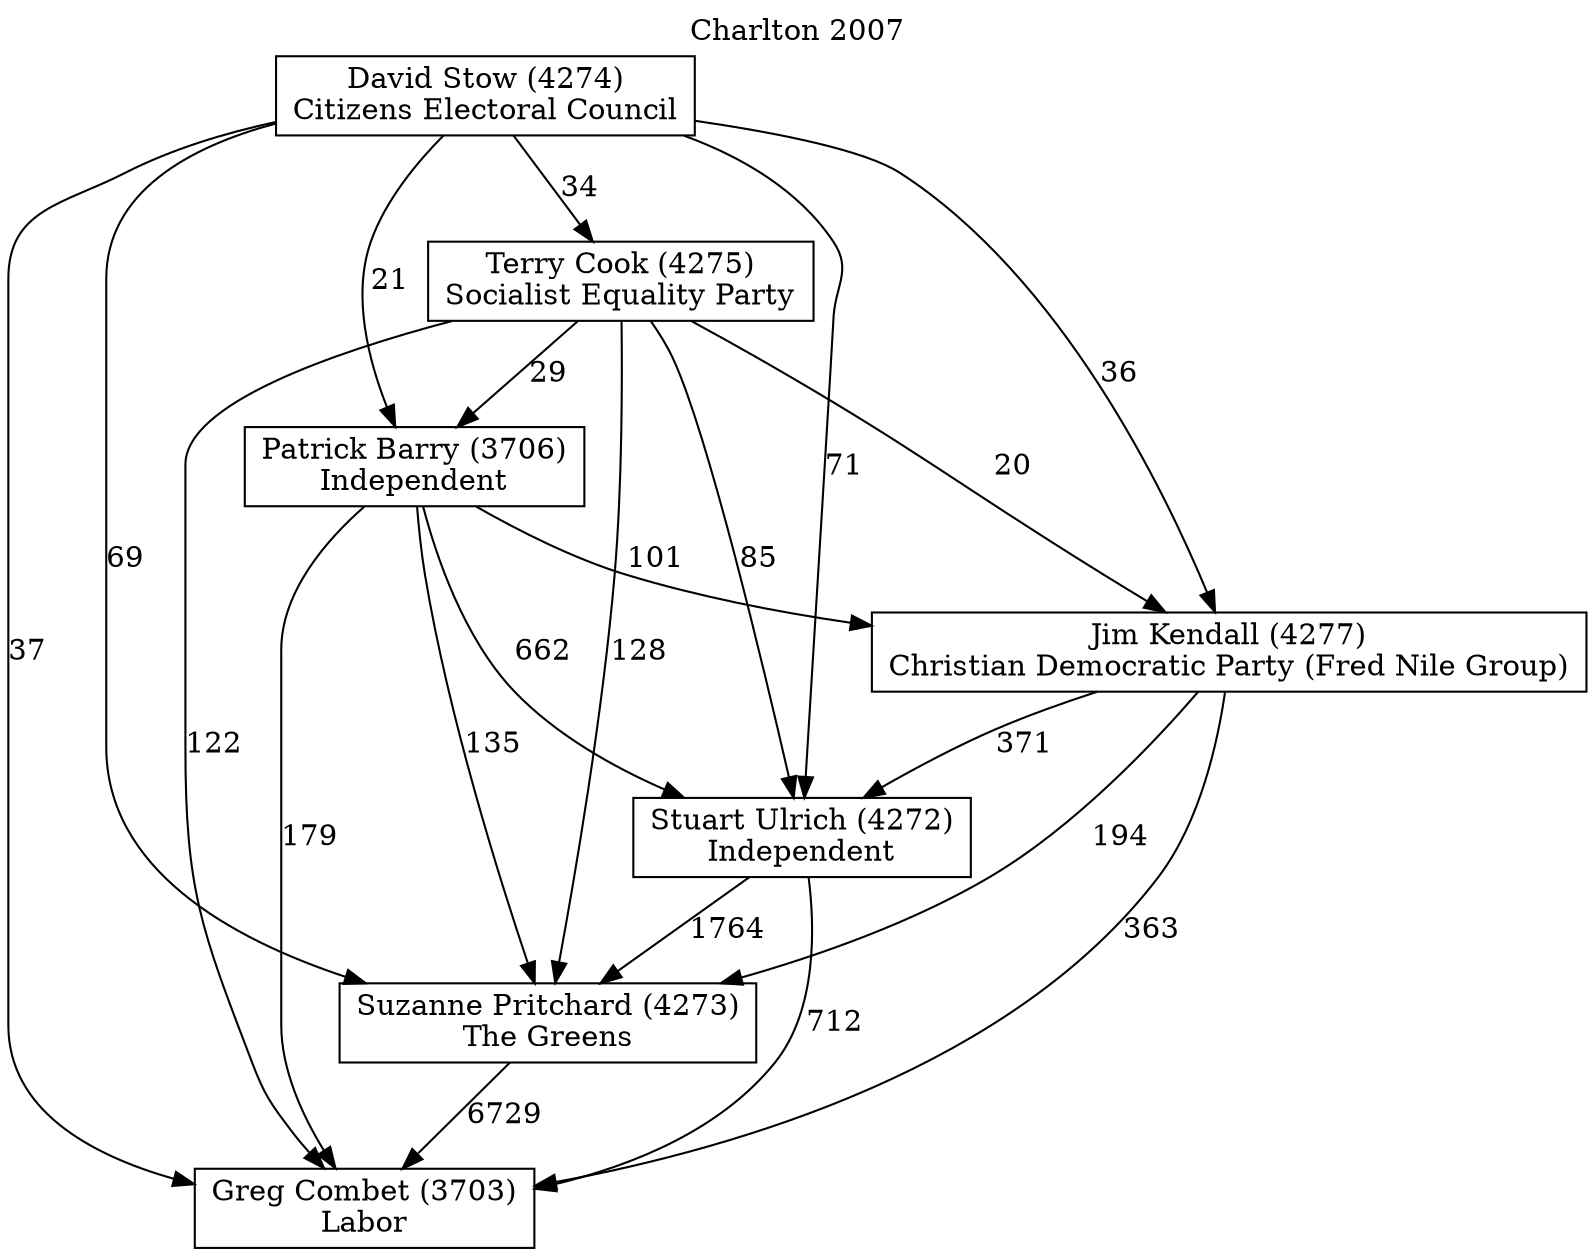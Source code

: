 // House preference flow
digraph "Greg Combet (3703)_Charlton_2007" {
	graph [label="Charlton 2007" labelloc=t mclimit=10]
	node [shape=box]
	"Greg Combet (3703)" [label="Greg Combet (3703)
Labor"]
	"Suzanne Pritchard (4273)" [label="Suzanne Pritchard (4273)
The Greens"]
	"Stuart Ulrich (4272)" [label="Stuart Ulrich (4272)
Independent"]
	"Jim Kendall (4277)" [label="Jim Kendall (4277)
Christian Democratic Party (Fred Nile Group)"]
	"Patrick Barry (3706)" [label="Patrick Barry (3706)
Independent"]
	"Terry Cook (4275)" [label="Terry Cook (4275)
Socialist Equality Party"]
	"David Stow (4274)" [label="David Stow (4274)
Citizens Electoral Council"]
	"Suzanne Pritchard (4273)" -> "Greg Combet (3703)" [label=6729]
	"Stuart Ulrich (4272)" -> "Suzanne Pritchard (4273)" [label=1764]
	"Jim Kendall (4277)" -> "Stuart Ulrich (4272)" [label=371]
	"Patrick Barry (3706)" -> "Jim Kendall (4277)" [label=101]
	"Terry Cook (4275)" -> "Patrick Barry (3706)" [label=29]
	"David Stow (4274)" -> "Terry Cook (4275)" [label=34]
	"Stuart Ulrich (4272)" -> "Greg Combet (3703)" [label=712]
	"Jim Kendall (4277)" -> "Greg Combet (3703)" [label=363]
	"Patrick Barry (3706)" -> "Greg Combet (3703)" [label=179]
	"Terry Cook (4275)" -> "Greg Combet (3703)" [label=122]
	"David Stow (4274)" -> "Greg Combet (3703)" [label=37]
	"David Stow (4274)" -> "Patrick Barry (3706)" [label=21]
	"Terry Cook (4275)" -> "Jim Kendall (4277)" [label=20]
	"David Stow (4274)" -> "Jim Kendall (4277)" [label=36]
	"Patrick Barry (3706)" -> "Stuart Ulrich (4272)" [label=662]
	"Terry Cook (4275)" -> "Stuart Ulrich (4272)" [label=85]
	"David Stow (4274)" -> "Stuart Ulrich (4272)" [label=71]
	"Jim Kendall (4277)" -> "Suzanne Pritchard (4273)" [label=194]
	"Patrick Barry (3706)" -> "Suzanne Pritchard (4273)" [label=135]
	"Terry Cook (4275)" -> "Suzanne Pritchard (4273)" [label=128]
	"David Stow (4274)" -> "Suzanne Pritchard (4273)" [label=69]
}
